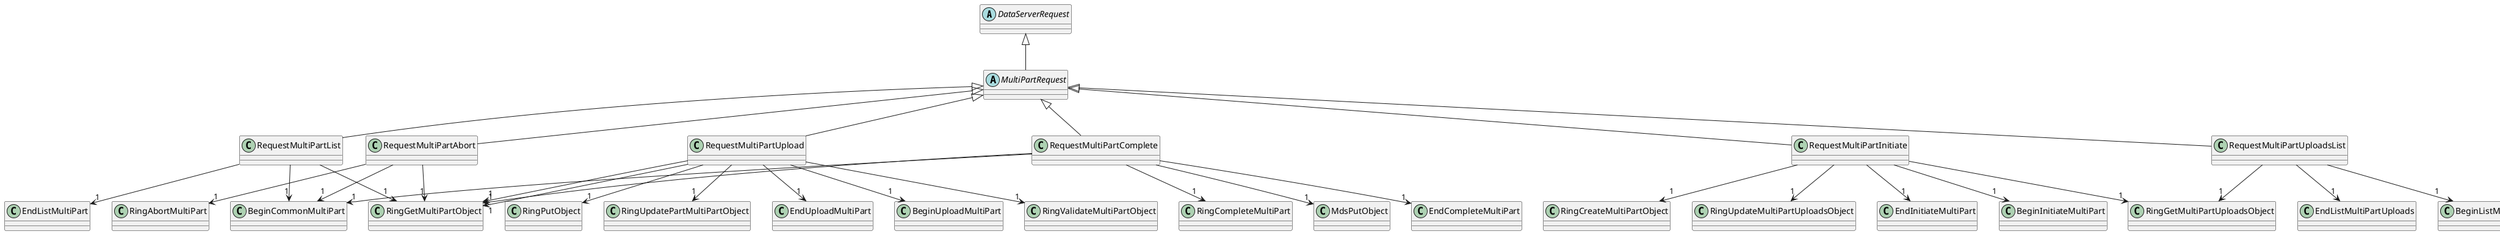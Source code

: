 @startuml
abstract class DataServerRequest
abstract class MultiPartRequest

DataServerRequest <|-- MultiPartRequest
MultiPartRequest <|-- RequestMultiPartAbort
MultiPartRequest <|-- RequestMultiPartComplete
MultiPartRequest <|-- RequestMultiPartInitiate
MultiPartRequest <|-- RequestMultiPartList
MultiPartRequest <|-- RequestMultiPartUpload
MultiPartRequest <|-- RequestMultiPartUploadsList


RequestMultiPartAbort --> "1" BeginCommonMultiPart
RequestMultiPartAbort --> "1" RingGetMultiPartObject
RequestMultiPartAbort --> "1" RingAbortMultiPart

RequestMultiPartComplete --> "1" BeginCommonMultiPart
RequestMultiPartComplete --> "1" RingGetMultiPartObject
RequestMultiPartComplete --> "1" RingCompleteMultiPart
RequestMultiPartComplete --> "1" MdsPutObject
RequestMultiPartComplete --> "1" EndCompleteMultiPart

RequestMultiPartInitiate --> "1" BeginInitiateMultiPart
RequestMultiPartInitiate --> "1" RingCreateMultiPartObject
RequestMultiPartInitiate --> "1" RingGetMultiPartUploadsObject
RequestMultiPartInitiate --> "1" RingUpdateMultiPartUploadsObject
RequestMultiPartInitiate --> "1" EndInitiateMultiPart

RequestMultiPartList --> "1" BeginCommonMultiPart
RequestMultiPartList --> "1" RingGetMultiPartObject
RequestMultiPartList --> "1" EndListMultiPart

RequestMultiPartUpload --> "1" BeginUploadMultiPart
RequestMultiPartUpload --> "1" RingGetMultiPartObject
RequestMultiPartUpload --> "1" RingValidateMultiPartObject
RequestMultiPartUpload --> "1" RingPutObject
RequestMultiPartUpload --> "1" RingGetMultiPartObject
RequestMultiPartUpload --> "1" RingUpdatePartMultiPartObject
RequestMultiPartUpload --> "1" EndUploadMultiPart

RequestMultiPartUploadsList --> "1" BeginListMultiPartUploads
RequestMultiPartUploadsList --> "1" RingGetMultiPartUploadsObject
RequestMultiPartUploadsList --> "1" EndListMultiPartUploads



@enduml